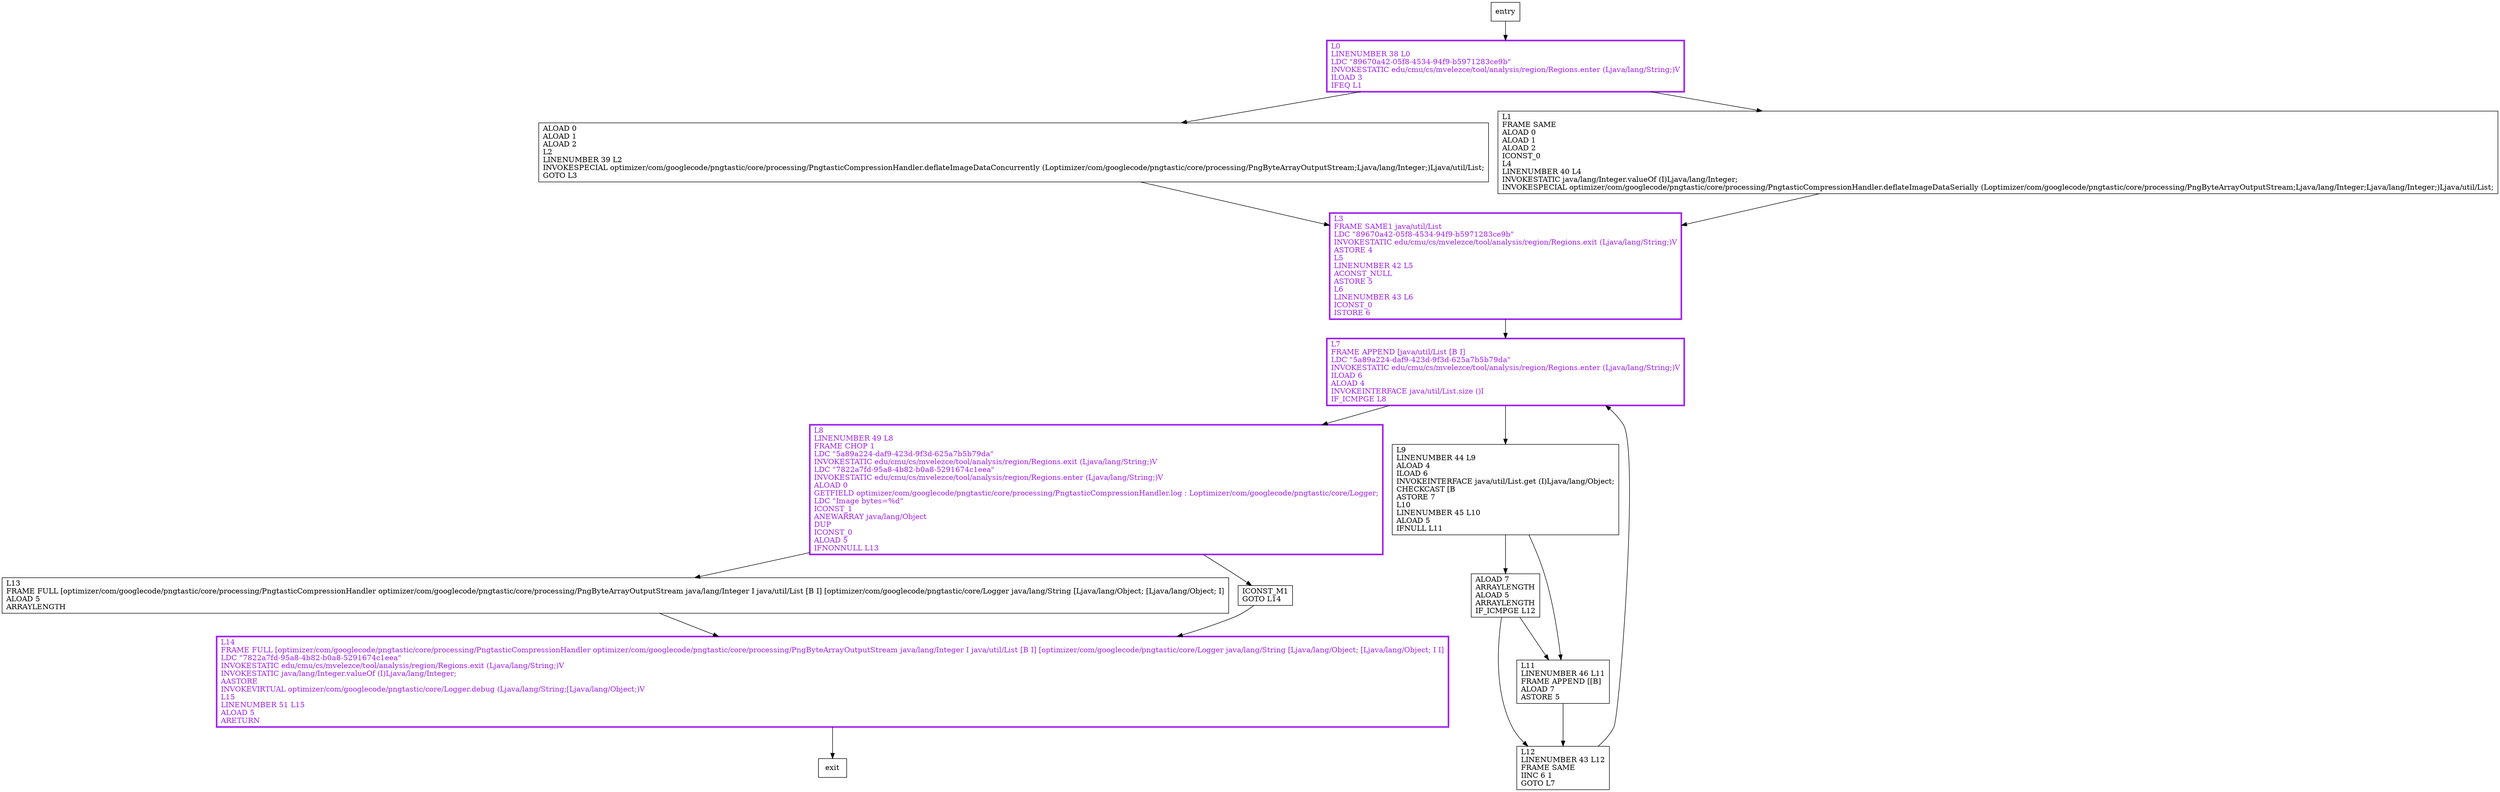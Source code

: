 digraph deflate {
node [shape=record];
1339345635 [label="L0\lLINENUMBER 38 L0\lLDC \"89670a42-05f8-4534-94f9-b5971283ce9b\"\lINVOKESTATIC edu/cmu/cs/mvelezce/tool/analysis/region/Regions.enter (Ljava/lang/String;)V\lILOAD 3\lIFEQ L1\l"];
925803196 [label="ICONST_M1\lGOTO L14\l"];
726843606 [label="L13\lFRAME FULL [optimizer/com/googlecode/pngtastic/core/processing/PngtasticCompressionHandler optimizer/com/googlecode/pngtastic/core/processing/PngByteArrayOutputStream java/lang/Integer I java/util/List [B I] [optimizer/com/googlecode/pngtastic/core/Logger java/lang/String [Ljava/lang/Object; [Ljava/lang/Object; I]\lALOAD 5\lARRAYLENGTH\l"];
1004430079 [label="L3\lFRAME SAME1 java/util/List\lLDC \"89670a42-05f8-4534-94f9-b5971283ce9b\"\lINVOKESTATIC edu/cmu/cs/mvelezce/tool/analysis/region/Regions.exit (Ljava/lang/String;)V\lASTORE 4\lL5\lLINENUMBER 42 L5\lACONST_NULL\lASTORE 5\lL6\lLINENUMBER 43 L6\lICONST_0\lISTORE 6\l"];
1379148981 [label="L8\lLINENUMBER 49 L8\lFRAME CHOP 1\lLDC \"5a89a224-daf9-423d-9f3d-625a7b5b79da\"\lINVOKESTATIC edu/cmu/cs/mvelezce/tool/analysis/region/Regions.exit (Ljava/lang/String;)V\lLDC \"7822a7fd-95a8-4b82-b0a8-5291674c1eea\"\lINVOKESTATIC edu/cmu/cs/mvelezce/tool/analysis/region/Regions.enter (Ljava/lang/String;)V\lALOAD 0\lGETFIELD optimizer/com/googlecode/pngtastic/core/processing/PngtasticCompressionHandler.log : Loptimizer/com/googlecode/pngtastic/core/Logger;\lLDC \"Image bytes=%d\"\lICONST_1\lANEWARRAY java/lang/Object\lDUP\lICONST_0\lALOAD 5\lIFNONNULL L13\l"];
168957945 [label="ALOAD 0\lALOAD 1\lALOAD 2\lL2\lLINENUMBER 39 L2\lINVOKESPECIAL optimizer/com/googlecode/pngtastic/core/processing/PngtasticCompressionHandler.deflateImageDataConcurrently (Loptimizer/com/googlecode/pngtastic/core/processing/PngByteArrayOutputStream;Ljava/lang/Integer;)Ljava/util/List;\lGOTO L3\l"];
732597634 [label="L9\lLINENUMBER 44 L9\lALOAD 4\lILOAD 6\lINVOKEINTERFACE java/util/List.get (I)Ljava/lang/Object;\lCHECKCAST [B\lASTORE 7\lL10\lLINENUMBER 45 L10\lALOAD 5\lIFNULL L11\l"];
832432849 [label="L11\lLINENUMBER 46 L11\lFRAME APPEND [[B]\lALOAD 7\lASTORE 5\l"];
176041373 [label="L12\lLINENUMBER 43 L12\lFRAME SAME\lIINC 6 1\lGOTO L7\l"];
2031927175 [label="ALOAD 7\lARRAYLENGTH\lALOAD 5\lARRAYLENGTH\lIF_ICMPGE L12\l"];
1288135425 [label="L14\lFRAME FULL [optimizer/com/googlecode/pngtastic/core/processing/PngtasticCompressionHandler optimizer/com/googlecode/pngtastic/core/processing/PngByteArrayOutputStream java/lang/Integer I java/util/List [B I] [optimizer/com/googlecode/pngtastic/core/Logger java/lang/String [Ljava/lang/Object; [Ljava/lang/Object; I I]\lLDC \"7822a7fd-95a8-4b82-b0a8-5291674c1eea\"\lINVOKESTATIC edu/cmu/cs/mvelezce/tool/analysis/region/Regions.exit (Ljava/lang/String;)V\lINVOKESTATIC java/lang/Integer.valueOf (I)Ljava/lang/Integer;\lAASTORE\lINVOKEVIRTUAL optimizer/com/googlecode/pngtastic/core/Logger.debug (Ljava/lang/String;[Ljava/lang/Object;)V\lL15\lLINENUMBER 51 L15\lALOAD 5\lARETURN\l"];
1967617997 [label="L7\lFRAME APPEND [java/util/List [B I]\lLDC \"5a89a224-daf9-423d-9f3d-625a7b5b79da\"\lINVOKESTATIC edu/cmu/cs/mvelezce/tool/analysis/region/Regions.enter (Ljava/lang/String;)V\lILOAD 6\lALOAD 4\lINVOKEINTERFACE java/util/List.size ()I\lIF_ICMPGE L8\l"];
1241938981 [label="L1\lFRAME SAME\lALOAD 0\lALOAD 1\lALOAD 2\lICONST_0\lL4\lLINENUMBER 40 L4\lINVOKESTATIC java/lang/Integer.valueOf (I)Ljava/lang/Integer;\lINVOKESPECIAL optimizer/com/googlecode/pngtastic/core/processing/PngtasticCompressionHandler.deflateImageDataSerially (Loptimizer/com/googlecode/pngtastic/core/processing/PngByteArrayOutputStream;Ljava/lang/Integer;Ljava/lang/Integer;)Ljava/util/List;\l"];
entry;
exit;
1339345635 -> 1241938981;
1339345635 -> 168957945;
925803196 -> 1288135425;
726843606 -> 1288135425;
1004430079 -> 1967617997;
1379148981 -> 925803196;
1379148981 -> 726843606;
168957945 -> 1004430079;
732597634 -> 2031927175;
732597634 -> 832432849;
832432849 -> 176041373;
entry -> 1339345635;
176041373 -> 1967617997;
2031927175 -> 176041373;
2031927175 -> 832432849;
1288135425 -> exit;
1967617997 -> 1379148981;
1967617997 -> 732597634;
1241938981 -> 1004430079;
1339345635[fontcolor="purple", penwidth=3, color="purple"];
1004430079[fontcolor="purple", penwidth=3, color="purple"];
1288135425[fontcolor="purple", penwidth=3, color="purple"];
1967617997[fontcolor="purple", penwidth=3, color="purple"];
1379148981[fontcolor="purple", penwidth=3, color="purple"];
}
